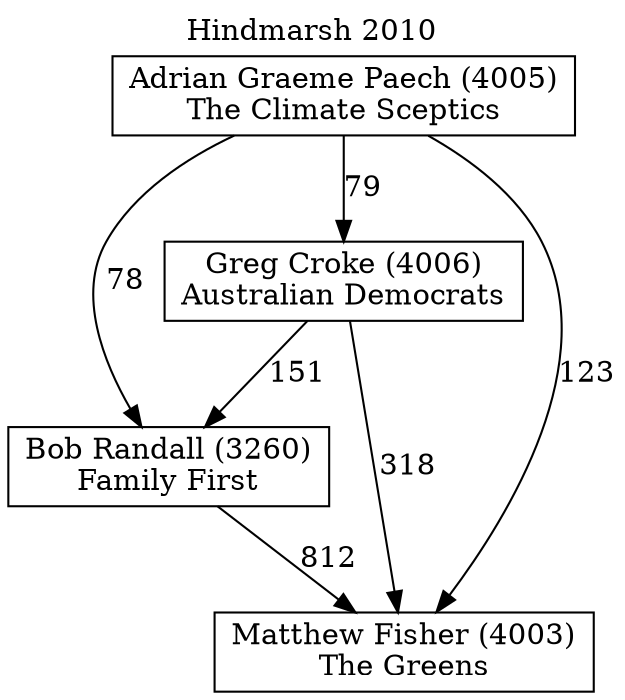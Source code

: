 // House preference flow
digraph "Matthew Fisher (4003)_Hindmarsh_2010" {
	graph [label="Hindmarsh 2010" labelloc=t mclimit=10]
	node [shape=box]
	"Adrian Graeme Paech (4005)" [label="Adrian Graeme Paech (4005)
The Climate Sceptics"]
	"Bob Randall (3260)" [label="Bob Randall (3260)
Family First"]
	"Greg Croke (4006)" [label="Greg Croke (4006)
Australian Democrats"]
	"Matthew Fisher (4003)" [label="Matthew Fisher (4003)
The Greens"]
	"Adrian Graeme Paech (4005)" -> "Bob Randall (3260)" [label=78]
	"Adrian Graeme Paech (4005)" -> "Greg Croke (4006)" [label=79]
	"Adrian Graeme Paech (4005)" -> "Matthew Fisher (4003)" [label=123]
	"Bob Randall (3260)" -> "Matthew Fisher (4003)" [label=812]
	"Greg Croke (4006)" -> "Bob Randall (3260)" [label=151]
	"Greg Croke (4006)" -> "Matthew Fisher (4003)" [label=318]
}
